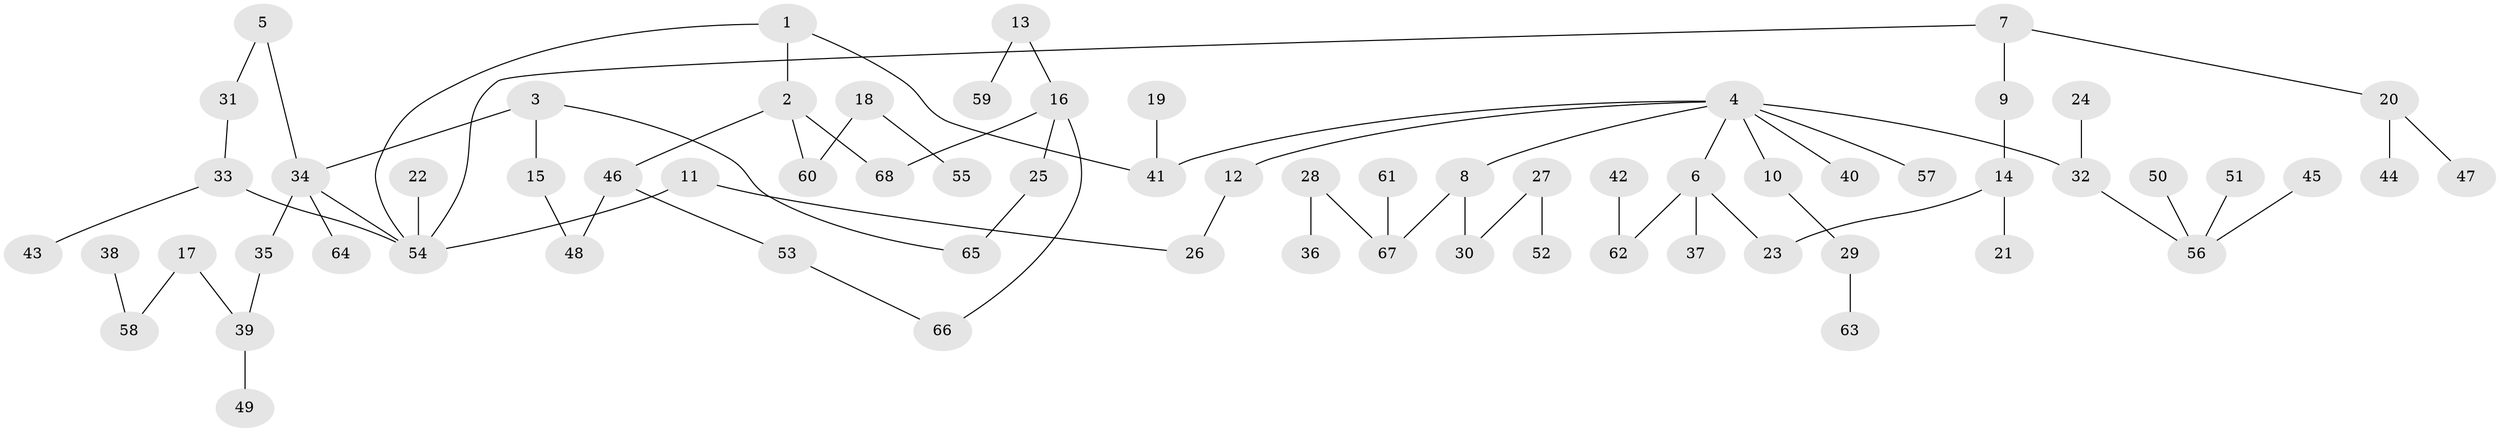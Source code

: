 // original degree distribution, {7: 0.010416666666666666, 3: 0.17708333333333334, 4: 0.09375, 6: 0.010416666666666666, 8: 0.010416666666666666, 2: 0.23958333333333334, 1: 0.4479166666666667, 5: 0.010416666666666666}
// Generated by graph-tools (version 1.1) at 2025/36/03/04/25 23:36:13]
// undirected, 68 vertices, 73 edges
graph export_dot {
  node [color=gray90,style=filled];
  1;
  2;
  3;
  4;
  5;
  6;
  7;
  8;
  9;
  10;
  11;
  12;
  13;
  14;
  15;
  16;
  17;
  18;
  19;
  20;
  21;
  22;
  23;
  24;
  25;
  26;
  27;
  28;
  29;
  30;
  31;
  32;
  33;
  34;
  35;
  36;
  37;
  38;
  39;
  40;
  41;
  42;
  43;
  44;
  45;
  46;
  47;
  48;
  49;
  50;
  51;
  52;
  53;
  54;
  55;
  56;
  57;
  58;
  59;
  60;
  61;
  62;
  63;
  64;
  65;
  66;
  67;
  68;
  1 -- 2 [weight=1.0];
  1 -- 41 [weight=1.0];
  1 -- 54 [weight=1.0];
  2 -- 46 [weight=1.0];
  2 -- 60 [weight=1.0];
  2 -- 68 [weight=1.0];
  3 -- 15 [weight=1.0];
  3 -- 34 [weight=1.0];
  3 -- 65 [weight=1.0];
  4 -- 6 [weight=1.0];
  4 -- 8 [weight=1.0];
  4 -- 10 [weight=1.0];
  4 -- 12 [weight=1.0];
  4 -- 32 [weight=1.0];
  4 -- 40 [weight=1.0];
  4 -- 41 [weight=1.0];
  4 -- 57 [weight=1.0];
  5 -- 31 [weight=1.0];
  5 -- 34 [weight=1.0];
  6 -- 23 [weight=1.0];
  6 -- 37 [weight=1.0];
  6 -- 62 [weight=1.0];
  7 -- 9 [weight=1.0];
  7 -- 20 [weight=1.0];
  7 -- 54 [weight=1.0];
  8 -- 30 [weight=1.0];
  8 -- 67 [weight=1.0];
  9 -- 14 [weight=1.0];
  10 -- 29 [weight=1.0];
  11 -- 26 [weight=1.0];
  11 -- 54 [weight=1.0];
  12 -- 26 [weight=1.0];
  13 -- 16 [weight=1.0];
  13 -- 59 [weight=1.0];
  14 -- 21 [weight=1.0];
  14 -- 23 [weight=1.0];
  15 -- 48 [weight=1.0];
  16 -- 25 [weight=1.0];
  16 -- 66 [weight=1.0];
  16 -- 68 [weight=1.0];
  17 -- 39 [weight=1.0];
  17 -- 58 [weight=1.0];
  18 -- 55 [weight=1.0];
  18 -- 60 [weight=1.0];
  19 -- 41 [weight=1.0];
  20 -- 44 [weight=1.0];
  20 -- 47 [weight=1.0];
  22 -- 54 [weight=1.0];
  24 -- 32 [weight=1.0];
  25 -- 65 [weight=1.0];
  27 -- 30 [weight=1.0];
  27 -- 52 [weight=1.0];
  28 -- 36 [weight=1.0];
  28 -- 67 [weight=1.0];
  29 -- 63 [weight=1.0];
  31 -- 33 [weight=1.0];
  32 -- 56 [weight=1.0];
  33 -- 43 [weight=1.0];
  33 -- 54 [weight=1.0];
  34 -- 35 [weight=1.0];
  34 -- 54 [weight=1.0];
  34 -- 64 [weight=1.0];
  35 -- 39 [weight=1.0];
  38 -- 58 [weight=1.0];
  39 -- 49 [weight=1.0];
  42 -- 62 [weight=1.0];
  45 -- 56 [weight=1.0];
  46 -- 48 [weight=1.0];
  46 -- 53 [weight=1.0];
  50 -- 56 [weight=1.0];
  51 -- 56 [weight=1.0];
  53 -- 66 [weight=1.0];
  61 -- 67 [weight=1.0];
}
